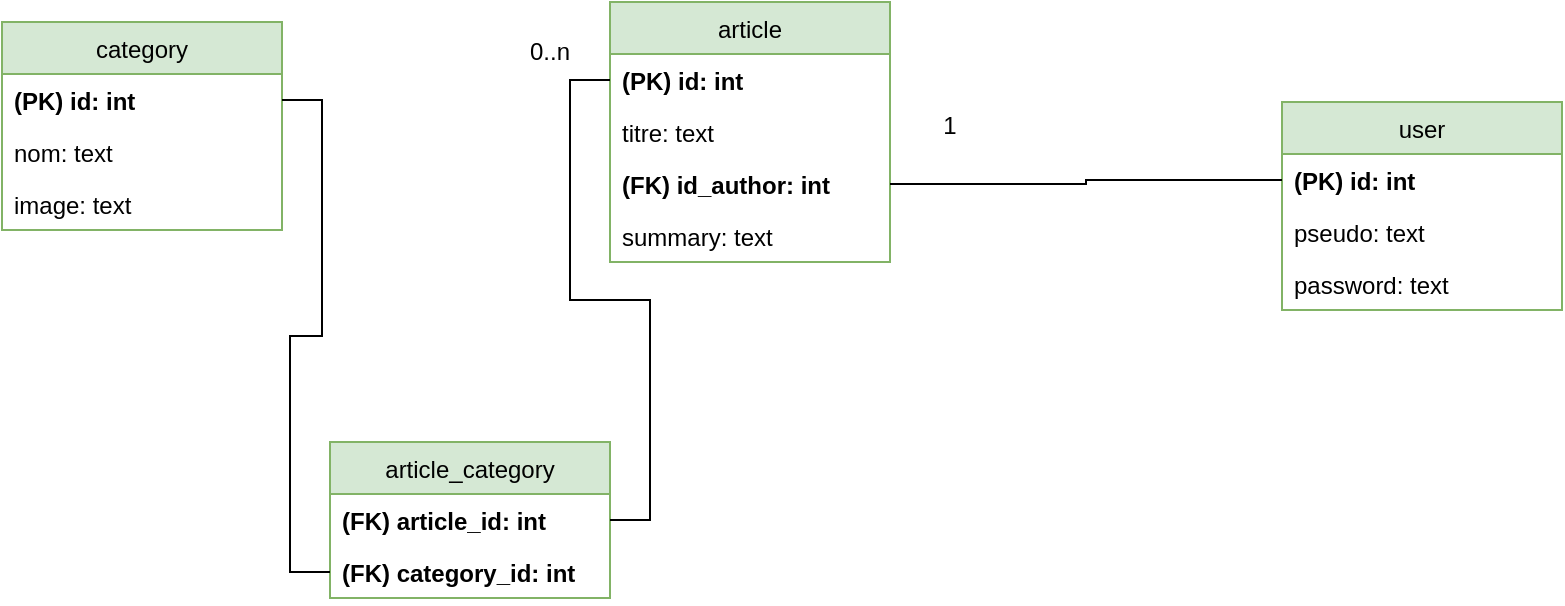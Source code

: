 <mxfile version="20.5.1" type="device"><diagram id="GjBFn85nLQ1MMbCYYUht" name="Page-1"><mxGraphModel dx="826" dy="436" grid="1" gridSize="10" guides="1" tooltips="1" connect="1" arrows="1" fold="1" page="1" pageScale="1" pageWidth="827" pageHeight="1169" math="0" shadow="0"><root><mxCell id="0"/><mxCell id="1" parent="0"/><mxCell id="j7YJsdTcRsl2GjkzR3E1-1" value="article" style="swimlane;fontStyle=0;childLayout=stackLayout;horizontal=1;startSize=26;fillColor=#d5e8d4;horizontalStack=0;resizeParent=1;resizeParentMax=0;resizeLast=0;collapsible=1;marginBottom=0;strokeColor=#82b366;" vertex="1" parent="1"><mxGeometry x="344" y="80" width="140" height="130" as="geometry"/></mxCell><mxCell id="j7YJsdTcRsl2GjkzR3E1-5" value="(PK) id: int" style="text;strokeColor=none;fillColor=none;align=left;verticalAlign=top;spacingLeft=4;spacingRight=4;overflow=hidden;rotatable=0;points=[[0,0.5],[1,0.5]];portConstraint=eastwest;fontStyle=1" vertex="1" parent="j7YJsdTcRsl2GjkzR3E1-1"><mxGeometry y="26" width="140" height="26" as="geometry"/></mxCell><mxCell id="j7YJsdTcRsl2GjkzR3E1-2" value="titre: text" style="text;strokeColor=none;fillColor=none;align=left;verticalAlign=top;spacingLeft=4;spacingRight=4;overflow=hidden;rotatable=0;points=[[0,0.5],[1,0.5]];portConstraint=eastwest;" vertex="1" parent="j7YJsdTcRsl2GjkzR3E1-1"><mxGeometry y="52" width="140" height="26" as="geometry"/></mxCell><mxCell id="j7YJsdTcRsl2GjkzR3E1-3" value="(FK) id_author: int" style="text;strokeColor=none;fillColor=none;align=left;verticalAlign=top;spacingLeft=4;spacingRight=4;overflow=hidden;rotatable=0;points=[[0,0.5],[1,0.5]];portConstraint=eastwest;fontStyle=1" vertex="1" parent="j7YJsdTcRsl2GjkzR3E1-1"><mxGeometry y="78" width="140" height="26" as="geometry"/></mxCell><mxCell id="j7YJsdTcRsl2GjkzR3E1-4" value="summary: text" style="text;strokeColor=none;fillColor=none;align=left;verticalAlign=top;spacingLeft=4;spacingRight=4;overflow=hidden;rotatable=0;points=[[0,0.5],[1,0.5]];portConstraint=eastwest;" vertex="1" parent="j7YJsdTcRsl2GjkzR3E1-1"><mxGeometry y="104" width="140" height="26" as="geometry"/></mxCell><mxCell id="j7YJsdTcRsl2GjkzR3E1-6" value="user" style="swimlane;fontStyle=0;childLayout=stackLayout;horizontal=1;startSize=26;fillColor=#d5e8d4;horizontalStack=0;resizeParent=1;resizeParentMax=0;resizeLast=0;collapsible=1;marginBottom=0;strokeColor=#82b366;" vertex="1" parent="1"><mxGeometry x="680" y="130" width="140" height="104" as="geometry"/></mxCell><mxCell id="j7YJsdTcRsl2GjkzR3E1-7" value="(PK) id: int" style="text;strokeColor=none;fillColor=none;align=left;verticalAlign=top;spacingLeft=4;spacingRight=4;overflow=hidden;rotatable=0;points=[[0,0.5],[1,0.5]];portConstraint=eastwest;fontStyle=1" vertex="1" parent="j7YJsdTcRsl2GjkzR3E1-6"><mxGeometry y="26" width="140" height="26" as="geometry"/></mxCell><mxCell id="j7YJsdTcRsl2GjkzR3E1-8" value="pseudo: text" style="text;strokeColor=none;fillColor=none;align=left;verticalAlign=top;spacingLeft=4;spacingRight=4;overflow=hidden;rotatable=0;points=[[0,0.5],[1,0.5]];portConstraint=eastwest;" vertex="1" parent="j7YJsdTcRsl2GjkzR3E1-6"><mxGeometry y="52" width="140" height="26" as="geometry"/></mxCell><mxCell id="j7YJsdTcRsl2GjkzR3E1-10" value="password: text" style="text;strokeColor=none;fillColor=none;align=left;verticalAlign=top;spacingLeft=4;spacingRight=4;overflow=hidden;rotatable=0;points=[[0,0.5],[1,0.5]];portConstraint=eastwest;" vertex="1" parent="j7YJsdTcRsl2GjkzR3E1-6"><mxGeometry y="78" width="140" height="26" as="geometry"/></mxCell><mxCell id="j7YJsdTcRsl2GjkzR3E1-11" style="edgeStyle=orthogonalEdgeStyle;rounded=0;orthogonalLoop=1;jettySize=auto;html=1;endArrow=none;endFill=0;startArrow=none;" edge="1" parent="1" source="j7YJsdTcRsl2GjkzR3E1-3" target="j7YJsdTcRsl2GjkzR3E1-7"><mxGeometry relative="1" as="geometry"><mxPoint x="540" y="160" as="sourcePoint"/></mxGeometry></mxCell><mxCell id="j7YJsdTcRsl2GjkzR3E1-17" value="category" style="swimlane;fontStyle=0;childLayout=stackLayout;horizontal=1;startSize=26;fillColor=#d5e8d4;horizontalStack=0;resizeParent=1;resizeParentMax=0;resizeLast=0;collapsible=1;marginBottom=0;strokeColor=#82b366;" vertex="1" parent="1"><mxGeometry x="40" y="90" width="140" height="104" as="geometry"/></mxCell><mxCell id="j7YJsdTcRsl2GjkzR3E1-18" value="(PK) id: int" style="text;strokeColor=none;fillColor=none;align=left;verticalAlign=top;spacingLeft=4;spacingRight=4;overflow=hidden;rotatable=0;points=[[0,0.5],[1,0.5]];portConstraint=eastwest;fontStyle=1" vertex="1" parent="j7YJsdTcRsl2GjkzR3E1-17"><mxGeometry y="26" width="140" height="26" as="geometry"/></mxCell><mxCell id="j7YJsdTcRsl2GjkzR3E1-19" value="nom: text" style="text;strokeColor=none;fillColor=none;align=left;verticalAlign=top;spacingLeft=4;spacingRight=4;overflow=hidden;rotatable=0;points=[[0,0.5],[1,0.5]];portConstraint=eastwest;" vertex="1" parent="j7YJsdTcRsl2GjkzR3E1-17"><mxGeometry y="52" width="140" height="26" as="geometry"/></mxCell><mxCell id="j7YJsdTcRsl2GjkzR3E1-21" value="image: text" style="text;strokeColor=none;fillColor=none;align=left;verticalAlign=top;spacingLeft=4;spacingRight=4;overflow=hidden;rotatable=0;points=[[0,0.5],[1,0.5]];portConstraint=eastwest;" vertex="1" parent="j7YJsdTcRsl2GjkzR3E1-17"><mxGeometry y="78" width="140" height="26" as="geometry"/></mxCell><mxCell id="j7YJsdTcRsl2GjkzR3E1-22" value="article_category" style="swimlane;fontStyle=0;childLayout=stackLayout;horizontal=1;startSize=26;fillColor=#d5e8d4;horizontalStack=0;resizeParent=1;resizeParentMax=0;resizeLast=0;collapsible=1;marginBottom=0;strokeColor=#82b366;" vertex="1" parent="1"><mxGeometry x="204" y="300" width="140" height="78" as="geometry"/></mxCell><mxCell id="j7YJsdTcRsl2GjkzR3E1-23" value="(FK) article_id: int" style="text;strokeColor=none;fillColor=none;align=left;verticalAlign=top;spacingLeft=4;spacingRight=4;overflow=hidden;rotatable=0;points=[[0,0.5],[1,0.5]];portConstraint=eastwest;fontStyle=1" vertex="1" parent="j7YJsdTcRsl2GjkzR3E1-22"><mxGeometry y="26" width="140" height="26" as="geometry"/></mxCell><mxCell id="j7YJsdTcRsl2GjkzR3E1-26" value="(FK) category_id: int" style="text;strokeColor=none;fillColor=none;align=left;verticalAlign=top;spacingLeft=4;spacingRight=4;overflow=hidden;rotatable=0;points=[[0,0.5],[1,0.5]];portConstraint=eastwest;fontStyle=1" vertex="1" parent="j7YJsdTcRsl2GjkzR3E1-22"><mxGeometry y="52" width="140" height="26" as="geometry"/></mxCell><mxCell id="j7YJsdTcRsl2GjkzR3E1-27" style="edgeStyle=orthogonalEdgeStyle;rounded=0;orthogonalLoop=1;jettySize=auto;html=1;entryX=0;entryY=0.5;entryDx=0;entryDy=0;startArrow=none;startFill=0;endArrow=none;endFill=0;" edge="1" parent="1" source="j7YJsdTcRsl2GjkzR3E1-23" target="j7YJsdTcRsl2GjkzR3E1-5"><mxGeometry relative="1" as="geometry"/></mxCell><mxCell id="j7YJsdTcRsl2GjkzR3E1-28" style="edgeStyle=orthogonalEdgeStyle;rounded=0;orthogonalLoop=1;jettySize=auto;html=1;startArrow=none;startFill=0;endArrow=none;endFill=0;" edge="1" parent="1" source="j7YJsdTcRsl2GjkzR3E1-26" target="j7YJsdTcRsl2GjkzR3E1-18"><mxGeometry relative="1" as="geometry"/></mxCell><mxCell id="j7YJsdTcRsl2GjkzR3E1-31" value="1" style="text;html=1;strokeColor=none;fillColor=none;align=center;verticalAlign=middle;whiteSpace=wrap;rounded=0;" vertex="1" parent="1"><mxGeometry x="484" y="127" width="60" height="30" as="geometry"/></mxCell><mxCell id="j7YJsdTcRsl2GjkzR3E1-32" value="0..n" style="text;html=1;strokeColor=none;fillColor=none;align=center;verticalAlign=middle;whiteSpace=wrap;rounded=0;" vertex="1" parent="1"><mxGeometry x="284" y="90" width="60" height="30" as="geometry"/></mxCell></root></mxGraphModel></diagram></mxfile>